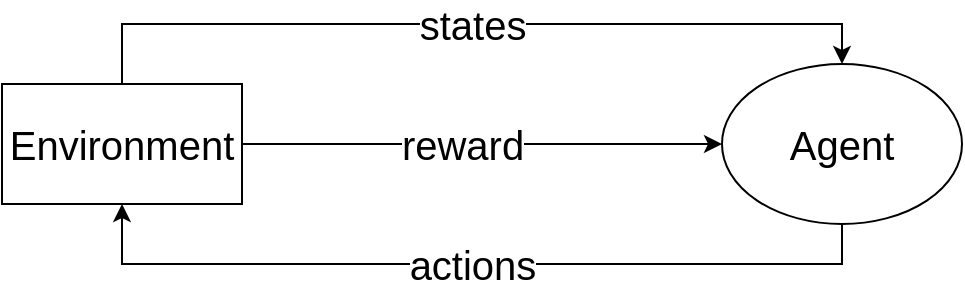 <mxfile version="15.4.3" type="github" pages="2">
  <diagram id="DnF3vy6sy4xlpsxcsxmN" name="Page-1">
    <mxGraphModel dx="1021" dy="562" grid="1" gridSize="10" guides="1" tooltips="1" connect="1" arrows="1" fold="1" page="1" pageScale="1" pageWidth="850" pageHeight="1100" math="0" shadow="0">
      <root>
        <mxCell id="0" />
        <mxCell id="1" parent="0" />
        <mxCell id="2DhByDOusXWegDNaT3hc-2" value="states" style="edgeStyle=orthogonalEdgeStyle;rounded=0;orthogonalLoop=1;jettySize=auto;html=1;exitX=0.5;exitY=0;exitDx=0;exitDy=0;entryX=0.5;entryY=0;entryDx=0;entryDy=0;fontSize=20;" edge="1" parent="1" source="H_rxdb1aTonTBdJUyvjH-1" target="H_rxdb1aTonTBdJUyvjH-2">
          <mxGeometry relative="1" as="geometry" />
        </mxCell>
        <mxCell id="2DhByDOusXWegDNaT3hc-4" style="edgeStyle=orthogonalEdgeStyle;rounded=0;orthogonalLoop=1;jettySize=auto;html=1;fontSize=20;" edge="1" parent="1" source="H_rxdb1aTonTBdJUyvjH-1" target="H_rxdb1aTonTBdJUyvjH-2">
          <mxGeometry relative="1" as="geometry" />
        </mxCell>
        <mxCell id="2DhByDOusXWegDNaT3hc-5" value="reward" style="edgeLabel;html=1;align=center;verticalAlign=middle;resizable=0;points=[];fontSize=20;" vertex="1" connectable="0" parent="2DhByDOusXWegDNaT3hc-4">
          <mxGeometry x="-0.102" relative="1" as="geometry">
            <mxPoint x="2" as="offset" />
          </mxGeometry>
        </mxCell>
        <mxCell id="H_rxdb1aTonTBdJUyvjH-1" value="Environment" style="rounded=0;whiteSpace=wrap;html=1;fontSize=20;" parent="1" vertex="1">
          <mxGeometry x="110" y="180" width="120" height="60" as="geometry" />
        </mxCell>
        <mxCell id="2DhByDOusXWegDNaT3hc-3" value="actions" style="edgeStyle=orthogonalEdgeStyle;rounded=0;orthogonalLoop=1;jettySize=auto;html=1;exitX=0.5;exitY=1;exitDx=0;exitDy=0;entryX=0.5;entryY=1;entryDx=0;entryDy=0;fontSize=20;" edge="1" parent="1" source="H_rxdb1aTonTBdJUyvjH-2" target="H_rxdb1aTonTBdJUyvjH-1">
          <mxGeometry relative="1" as="geometry" />
        </mxCell>
        <mxCell id="H_rxdb1aTonTBdJUyvjH-2" value="Agent" style="ellipse;whiteSpace=wrap;html=1;fontSize=20;" parent="1" vertex="1">
          <mxGeometry x="470" y="170" width="120" height="80" as="geometry" />
        </mxCell>
      </root>
    </mxGraphModel>
  </diagram>
  <diagram id="SvgfvnXw0DP0NolhxHKV" name="Page-2">
    <mxGraphModel dx="1021" dy="562" grid="1" gridSize="10" guides="1" tooltips="1" connect="1" arrows="1" fold="1" page="1" pageScale="1" pageWidth="850" pageHeight="1100" math="0" shadow="0">
      <root>
        <mxCell id="8OYhcQQxtjhwRe14Or-s-0" />
        <mxCell id="8OYhcQQxtjhwRe14Or-s-1" parent="8OYhcQQxtjhwRe14Or-s-0" />
        <mxCell id="8OYhcQQxtjhwRe14Or-s-36" value="" style="whiteSpace=wrap;html=1;aspect=fixed;dashed=1;" vertex="1" parent="8OYhcQQxtjhwRe14Or-s-1">
          <mxGeometry x="70" y="255" width="80" height="80" as="geometry" />
        </mxCell>
        <mxCell id="8OYhcQQxtjhwRe14Or-s-35" value="" style="whiteSpace=wrap;html=1;aspect=fixed;dashed=1;" vertex="1" parent="8OYhcQQxtjhwRe14Or-s-1">
          <mxGeometry x="490" y="255" width="80" height="80" as="geometry" />
        </mxCell>
        <mxCell id="8OYhcQQxtjhwRe14Or-s-14" style="edgeStyle=orthogonalEdgeStyle;rounded=0;orthogonalLoop=1;jettySize=auto;html=1;exitX=1;exitY=0.25;exitDx=0;exitDy=0;entryX=0;entryY=0.25;entryDx=0;entryDy=0;" edge="1" parent="8OYhcQQxtjhwRe14Or-s-1" source="8OYhcQQxtjhwRe14Or-s-2" target="8OYhcQQxtjhwRe14Or-s-5">
          <mxGeometry relative="1" as="geometry" />
        </mxCell>
        <mxCell id="8OYhcQQxtjhwRe14Or-s-15" style="edgeStyle=orthogonalEdgeStyle;rounded=0;orthogonalLoop=1;jettySize=auto;html=1;exitX=1;exitY=0.75;exitDx=0;exitDy=0;entryX=0;entryY=0.75;entryDx=0;entryDy=0;" edge="1" parent="8OYhcQQxtjhwRe14Or-s-1" source="8OYhcQQxtjhwRe14Or-s-2" target="8OYhcQQxtjhwRe14Or-s-5">
          <mxGeometry relative="1" as="geometry" />
        </mxCell>
        <mxCell id="8OYhcQQxtjhwRe14Or-s-2" value="" style="rounded=0;whiteSpace=wrap;html=1;" vertex="1" parent="8OYhcQQxtjhwRe14Or-s-1">
          <mxGeometry x="270" y="165" width="30" height="260" as="geometry" />
        </mxCell>
        <mxCell id="8OYhcQQxtjhwRe14Or-s-25" value="" style="edgeStyle=none;rounded=0;orthogonalLoop=1;jettySize=auto;html=1;" edge="1" parent="8OYhcQQxtjhwRe14Or-s-1" source="8OYhcQQxtjhwRe14Or-s-3" target="8OYhcQQxtjhwRe14Or-s-23">
          <mxGeometry relative="1" as="geometry" />
        </mxCell>
        <mxCell id="8OYhcQQxtjhwRe14Or-s-32" style="edgeStyle=none;rounded=0;orthogonalLoop=1;jettySize=auto;html=1;exitX=0.5;exitY=1;exitDx=0;exitDy=0;" edge="1" parent="8OYhcQQxtjhwRe14Or-s-1" source="8OYhcQQxtjhwRe14Or-s-3">
          <mxGeometry relative="1" as="geometry">
            <mxPoint x="440.176" y="470" as="targetPoint" />
          </mxGeometry>
        </mxCell>
        <mxCell id="8OYhcQQxtjhwRe14Or-s-3" value="" style="rounded=0;whiteSpace=wrap;html=1;" vertex="1" parent="8OYhcQQxtjhwRe14Or-s-1">
          <mxGeometry x="425" y="220" width="30" height="150" as="geometry" />
        </mxCell>
        <mxCell id="8OYhcQQxtjhwRe14Or-s-27" style="edgeStyle=none;rounded=0;orthogonalLoop=1;jettySize=auto;html=1;exitX=0.5;exitY=1;exitDx=0;exitDy=0;" edge="1" parent="8OYhcQQxtjhwRe14Or-s-1" source="8OYhcQQxtjhwRe14Or-s-4">
          <mxGeometry relative="1" as="geometry">
            <mxPoint x="204.882" y="470" as="targetPoint" />
          </mxGeometry>
        </mxCell>
        <mxCell id="8OYhcQQxtjhwRe14Or-s-4" value="" style="rounded=0;whiteSpace=wrap;html=1;" vertex="1" parent="8OYhcQQxtjhwRe14Or-s-1">
          <mxGeometry x="190" y="220" width="30" height="150" as="geometry" />
        </mxCell>
        <mxCell id="8OYhcQQxtjhwRe14Or-s-18" style="rounded=0;orthogonalLoop=1;jettySize=auto;html=1;exitX=1.045;exitY=0.177;exitDx=0;exitDy=0;exitPerimeter=0;" edge="1" parent="8OYhcQQxtjhwRe14Or-s-1" source="8OYhcQQxtjhwRe14Or-s-5" target="8OYhcQQxtjhwRe14Or-s-3">
          <mxGeometry relative="1" as="geometry" />
        </mxCell>
        <mxCell id="8OYhcQQxtjhwRe14Or-s-29" style="edgeStyle=none;rounded=0;orthogonalLoop=1;jettySize=auto;html=1;exitX=1;exitY=0.25;exitDx=0;exitDy=0;entryX=0;entryY=0.5;entryDx=0;entryDy=0;" edge="1" parent="8OYhcQQxtjhwRe14Or-s-1" source="8OYhcQQxtjhwRe14Or-s-5" target="8OYhcQQxtjhwRe14Or-s-3">
          <mxGeometry relative="1" as="geometry" />
        </mxCell>
        <mxCell id="8OYhcQQxtjhwRe14Or-s-5" value="" style="rounded=0;whiteSpace=wrap;html=1;" vertex="1" parent="8OYhcQQxtjhwRe14Or-s-1">
          <mxGeometry x="350" y="165" width="30" height="260" as="geometry" />
        </mxCell>
        <mxCell id="8OYhcQQxtjhwRe14Or-s-8" value="" style="endArrow=classic;html=1;" edge="1" parent="8OYhcQQxtjhwRe14Or-s-1">
          <mxGeometry width="50" height="50" relative="1" as="geometry">
            <mxPoint x="220" y="260" as="sourcePoint" />
            <mxPoint x="270" y="210" as="targetPoint" />
          </mxGeometry>
        </mxCell>
        <mxCell id="8OYhcQQxtjhwRe14Or-s-9" value="" style="endArrow=classic;html=1;" edge="1" parent="8OYhcQQxtjhwRe14Or-s-1">
          <mxGeometry width="50" height="50" relative="1" as="geometry">
            <mxPoint x="220" y="290.0" as="sourcePoint" />
            <mxPoint x="270" y="240.0" as="targetPoint" />
          </mxGeometry>
        </mxCell>
        <mxCell id="8OYhcQQxtjhwRe14Or-s-10" value="" style="endArrow=classic;html=1;" edge="1" parent="8OYhcQQxtjhwRe14Or-s-1">
          <mxGeometry width="50" height="50" relative="1" as="geometry">
            <mxPoint x="220" y="360.0" as="sourcePoint" />
            <mxPoint x="270" y="310.0" as="targetPoint" />
          </mxGeometry>
        </mxCell>
        <mxCell id="8OYhcQQxtjhwRe14Or-s-11" value="" style="endArrow=none;dashed=1;html=1;dashPattern=1 3;strokeWidth=2;" edge="1" parent="8OYhcQQxtjhwRe14Or-s-1">
          <mxGeometry width="50" height="50" relative="1" as="geometry">
            <mxPoint x="230" y="310" as="sourcePoint" />
            <mxPoint x="260" y="310" as="targetPoint" />
          </mxGeometry>
        </mxCell>
        <mxCell id="8OYhcQQxtjhwRe14Or-s-13" value="" style="endArrow=none;dashed=1;html=1;dashPattern=1 3;strokeWidth=2;" edge="1" parent="8OYhcQQxtjhwRe14Or-s-1">
          <mxGeometry width="50" height="50" relative="1" as="geometry">
            <mxPoint x="310" y="300" as="sourcePoint" />
            <mxPoint x="340" y="300" as="targetPoint" />
          </mxGeometry>
        </mxCell>
        <mxCell id="8OYhcQQxtjhwRe14Or-s-16" value="" style="endArrow=classic;html=1;" edge="1" parent="8OYhcQQxtjhwRe14Or-s-1">
          <mxGeometry width="50" height="50" relative="1" as="geometry">
            <mxPoint x="380" y="360" as="sourcePoint" />
            <mxPoint x="430" y="310" as="targetPoint" />
          </mxGeometry>
        </mxCell>
        <mxCell id="8OYhcQQxtjhwRe14Or-s-22" value="" style="edgeStyle=none;rounded=0;orthogonalLoop=1;jettySize=auto;html=1;" edge="1" parent="8OYhcQQxtjhwRe14Or-s-1" source="8OYhcQQxtjhwRe14Or-s-20" target="8OYhcQQxtjhwRe14Or-s-4">
          <mxGeometry relative="1" as="geometry" />
        </mxCell>
        <mxCell id="8OYhcQQxtjhwRe14Or-s-20" value="feature 1&lt;br&gt;feature 2&lt;br&gt;....&lt;br&gt;feature n" style="text;html=1;strokeColor=none;fillColor=none;align=center;verticalAlign=middle;whiteSpace=wrap;rounded=0;" vertex="1" parent="8OYhcQQxtjhwRe14Or-s-1">
          <mxGeometry x="80" y="285" width="60" height="20" as="geometry" />
        </mxCell>
        <mxCell id="8OYhcQQxtjhwRe14Or-s-23" value="safe&lt;br&gt;hazard 1&lt;br&gt;hazard 2&lt;br&gt;....&lt;br&gt;hazard n" style="text;html=1;strokeColor=none;fillColor=none;align=center;verticalAlign=middle;whiteSpace=wrap;rounded=0;" vertex="1" parent="8OYhcQQxtjhwRe14Or-s-1">
          <mxGeometry x="500" y="285" width="60" height="20" as="geometry" />
        </mxCell>
        <mxCell id="8OYhcQQxtjhwRe14Or-s-31" style="edgeStyle=none;rounded=0;orthogonalLoop=1;jettySize=auto;html=1;exitX=0.5;exitY=1;exitDx=0;exitDy=0;" edge="1" parent="8OYhcQQxtjhwRe14Or-s-1" source="8OYhcQQxtjhwRe14Or-s-28">
          <mxGeometry relative="1" as="geometry">
            <mxPoint x="324.882" y="470" as="targetPoint" />
          </mxGeometry>
        </mxCell>
        <mxCell id="8OYhcQQxtjhwRe14Or-s-28" value="" style="shape=partialRectangle;whiteSpace=wrap;html=1;bottom=1;right=1;left=1;top=0;fillColor=none;routingCenterX=-0.5;" vertex="1" parent="8OYhcQQxtjhwRe14Or-s-1">
          <mxGeometry x="260" y="380" width="130" height="60" as="geometry" />
        </mxCell>
        <mxCell id="8OYhcQQxtjhwRe14Or-s-30" value="" style="endArrow=none;dashed=1;html=1;dashPattern=1 3;strokeWidth=2;" edge="1" parent="8OYhcQQxtjhwRe14Or-s-1">
          <mxGeometry width="50" height="50" relative="1" as="geometry">
            <mxPoint x="390" y="310" as="sourcePoint" />
            <mxPoint x="410" y="310" as="targetPoint" />
            <Array as="points" />
          </mxGeometry>
        </mxCell>
        <mxCell id="8OYhcQQxtjhwRe14Or-s-37" value="Input layer" style="text;html=1;strokeColor=none;fillColor=none;align=center;verticalAlign=middle;whiteSpace=wrap;rounded=0;dashed=1;" vertex="1" parent="8OYhcQQxtjhwRe14Or-s-1">
          <mxGeometry x="172.5" y="480" width="65" height="20" as="geometry" />
        </mxCell>
        <mxCell id="8OYhcQQxtjhwRe14Or-s-38" value="Hidden layer" style="text;html=1;strokeColor=none;fillColor=none;align=center;verticalAlign=middle;whiteSpace=wrap;rounded=0;dashed=1;" vertex="1" parent="8OYhcQQxtjhwRe14Or-s-1">
          <mxGeometry x="286.25" y="480" width="77.5" height="20" as="geometry" />
        </mxCell>
        <mxCell id="8OYhcQQxtjhwRe14Or-s-39" value="Output layer" style="text;html=1;strokeColor=none;fillColor=none;align=center;verticalAlign=middle;whiteSpace=wrap;rounded=0;dashed=1;" vertex="1" parent="8OYhcQQxtjhwRe14Or-s-1">
          <mxGeometry x="403.75" y="480" width="72.5" height="20" as="geometry" />
        </mxCell>
      </root>
    </mxGraphModel>
  </diagram>
</mxfile>
